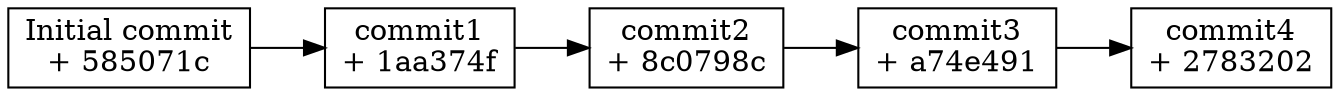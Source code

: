 digraph G {
rankdir=LR;
    "585071c" [label="Initial commit\n+ 585071c", shape=box]
    "1aa374f" [label="commit1\n+ 1aa374f", shape=box]
    "585071c" -> "1aa374f"
    "8c0798c" [label="commit2\n+ 8c0798c", shape=box]
    "1aa374f" -> "8c0798c"
    "a74e491" [label="commit3\n+ a74e491", shape=box]
    "8c0798c" -> "a74e491"
    "2783202" [label="commit4\n+ 2783202", shape=box]
    "a74e491" -> "2783202"
}